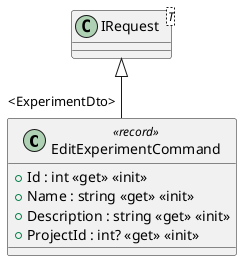 @startuml
class EditExperimentCommand <<record>> {
    + Id : int <<get>> <<init>>
    + Name : string <<get>> <<init>>
    + Description : string <<get>> <<init>>
    + ProjectId : int? <<get>> <<init>>
}
class "IRequest"<T> {
}
"IRequest" <|-- "<ExperimentDto>" EditExperimentCommand
@enduml
